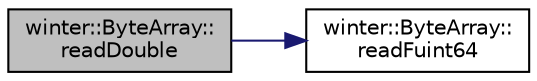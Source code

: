 digraph "winter::ByteArray::readDouble"
{
 // LATEX_PDF_SIZE
  edge [fontname="Helvetica",fontsize="10",labelfontname="Helvetica",labelfontsize="10"];
  node [fontname="Helvetica",fontsize="10",shape=record];
  rankdir="LR";
  Node1 [label="winter::ByteArray::\lreadDouble",height=0.2,width=0.4,color="black", fillcolor="grey75", style="filled", fontcolor="black",tooltip="读取double类型的数据"];
  Node1 -> Node2 [color="midnightblue",fontsize="10",style="solid",fontname="Helvetica"];
  Node2 [label="winter::ByteArray::\lreadFuint64",height=0.2,width=0.4,color="black", fillcolor="white", style="filled",URL="$classwinter_1_1ByteArray.html#a3708d31cd99db1ef210d0d8595cc1896",tooltip="读取uint64_t类型的数据"];
}
